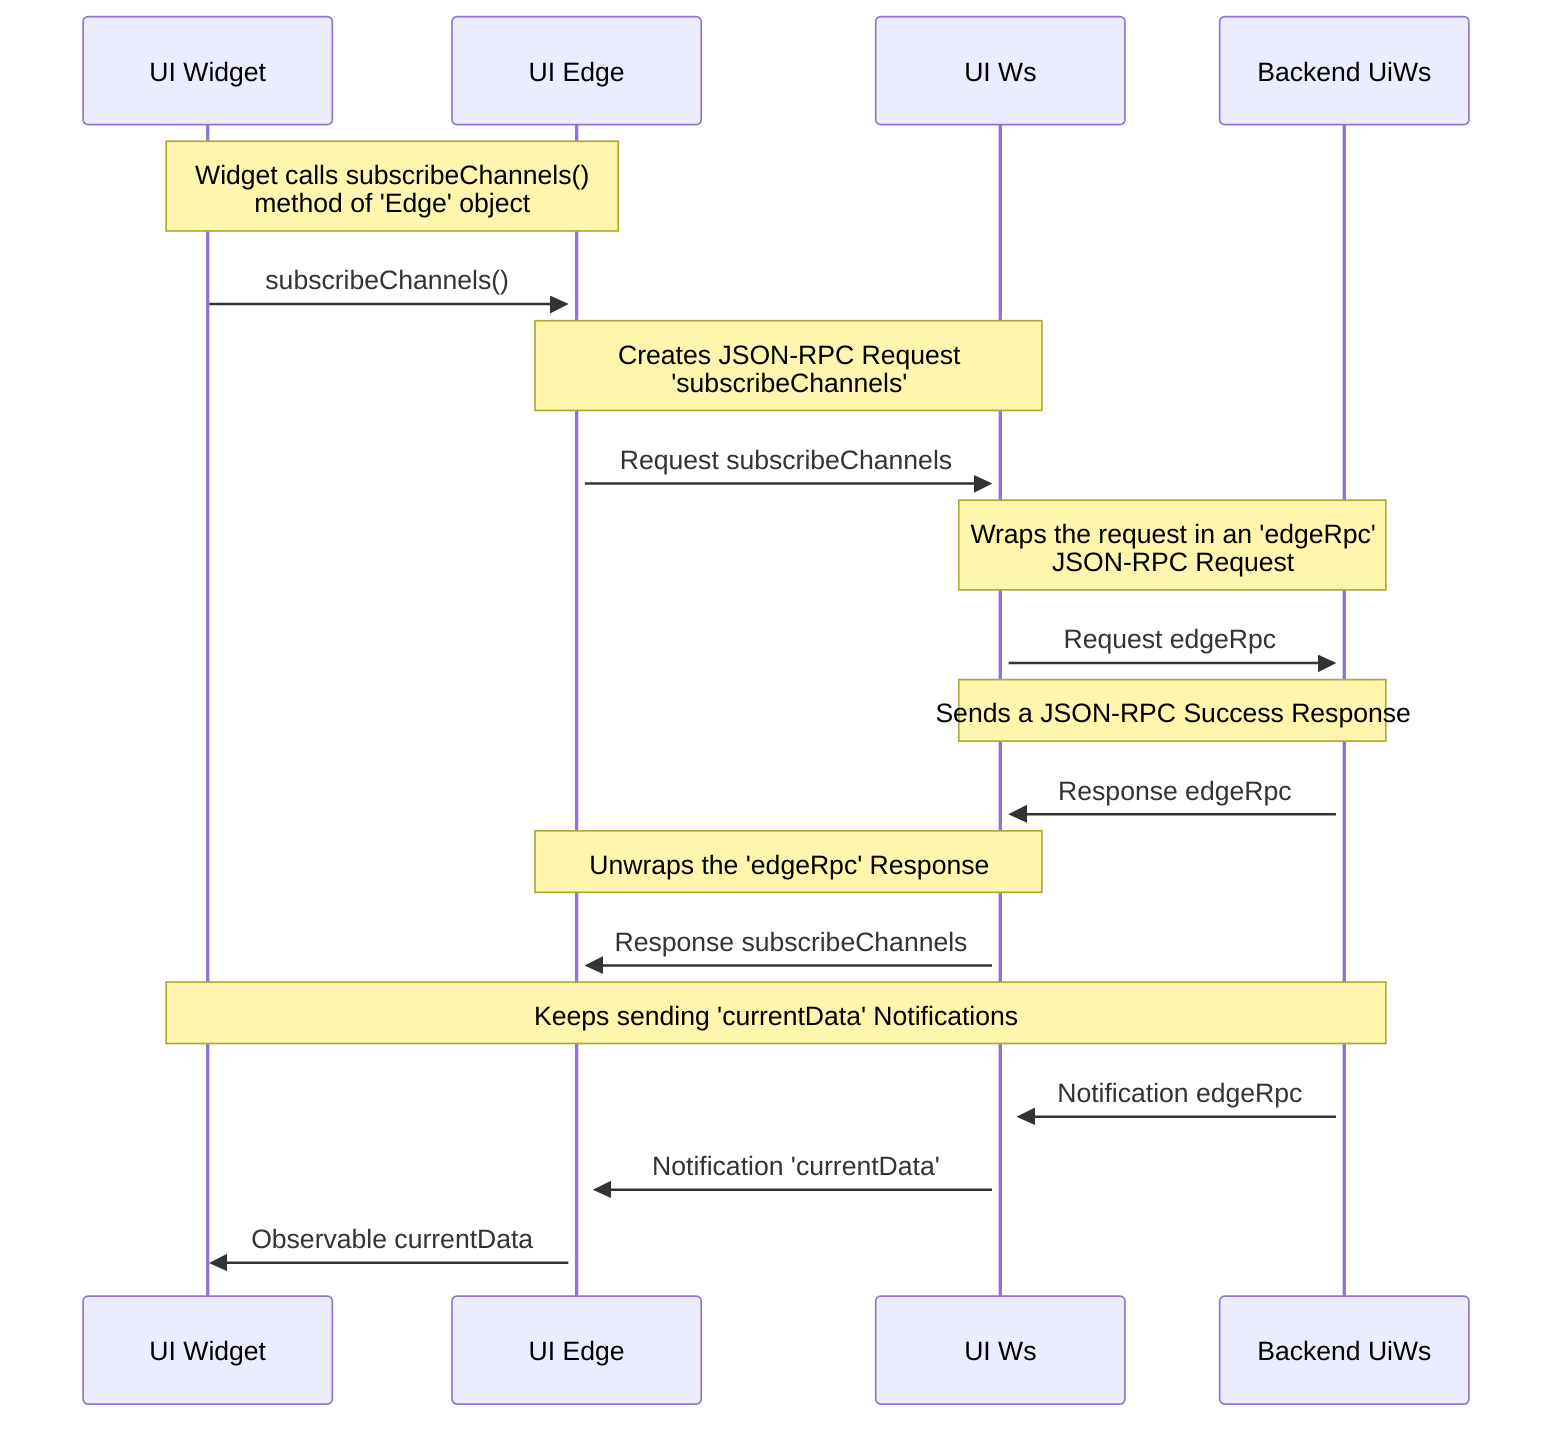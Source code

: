 sequenceDiagram

participant UI Widget
participant UI Edge
participant UI Ws
participant Backend UiWs

Note over UI Widget,UI Edge: Widget calls subscribeChannels()<br/>method of 'Edge' object
UI Widget ->>+ UI Edge: subscribeChannels()

Note over UI Edge,UI Ws: Creates JSON-RPC Request<br/>'subscribeChannels'
UI Edge ->>+ UI Ws: Request subscribeChannels

Note over UI Ws,Backend UiWs: Wraps the request in an 'edgeRpc'<br/>JSON-RPC Request
UI Ws ->>+ Backend UiWs: Request edgeRpc

Note over Backend UiWs,UI Ws: Sends a JSON-RPC Success Response
Backend UiWs ->>+ UI Ws: Response edgeRpc

Note over UI Ws,UI Edge: Unwraps the 'edgeRpc' Response
UI Ws ->>+ UI Edge: Response subscribeChannels

Note over Backend UiWs,UI Widget: Keeps sending 'currentData' Notifications
Backend UiWs ->> UI Ws: Notification edgeRpc
UI Ws ->> UI Edge: Notification 'currentData'
UI Edge ->> UI Widget: Observable currentData